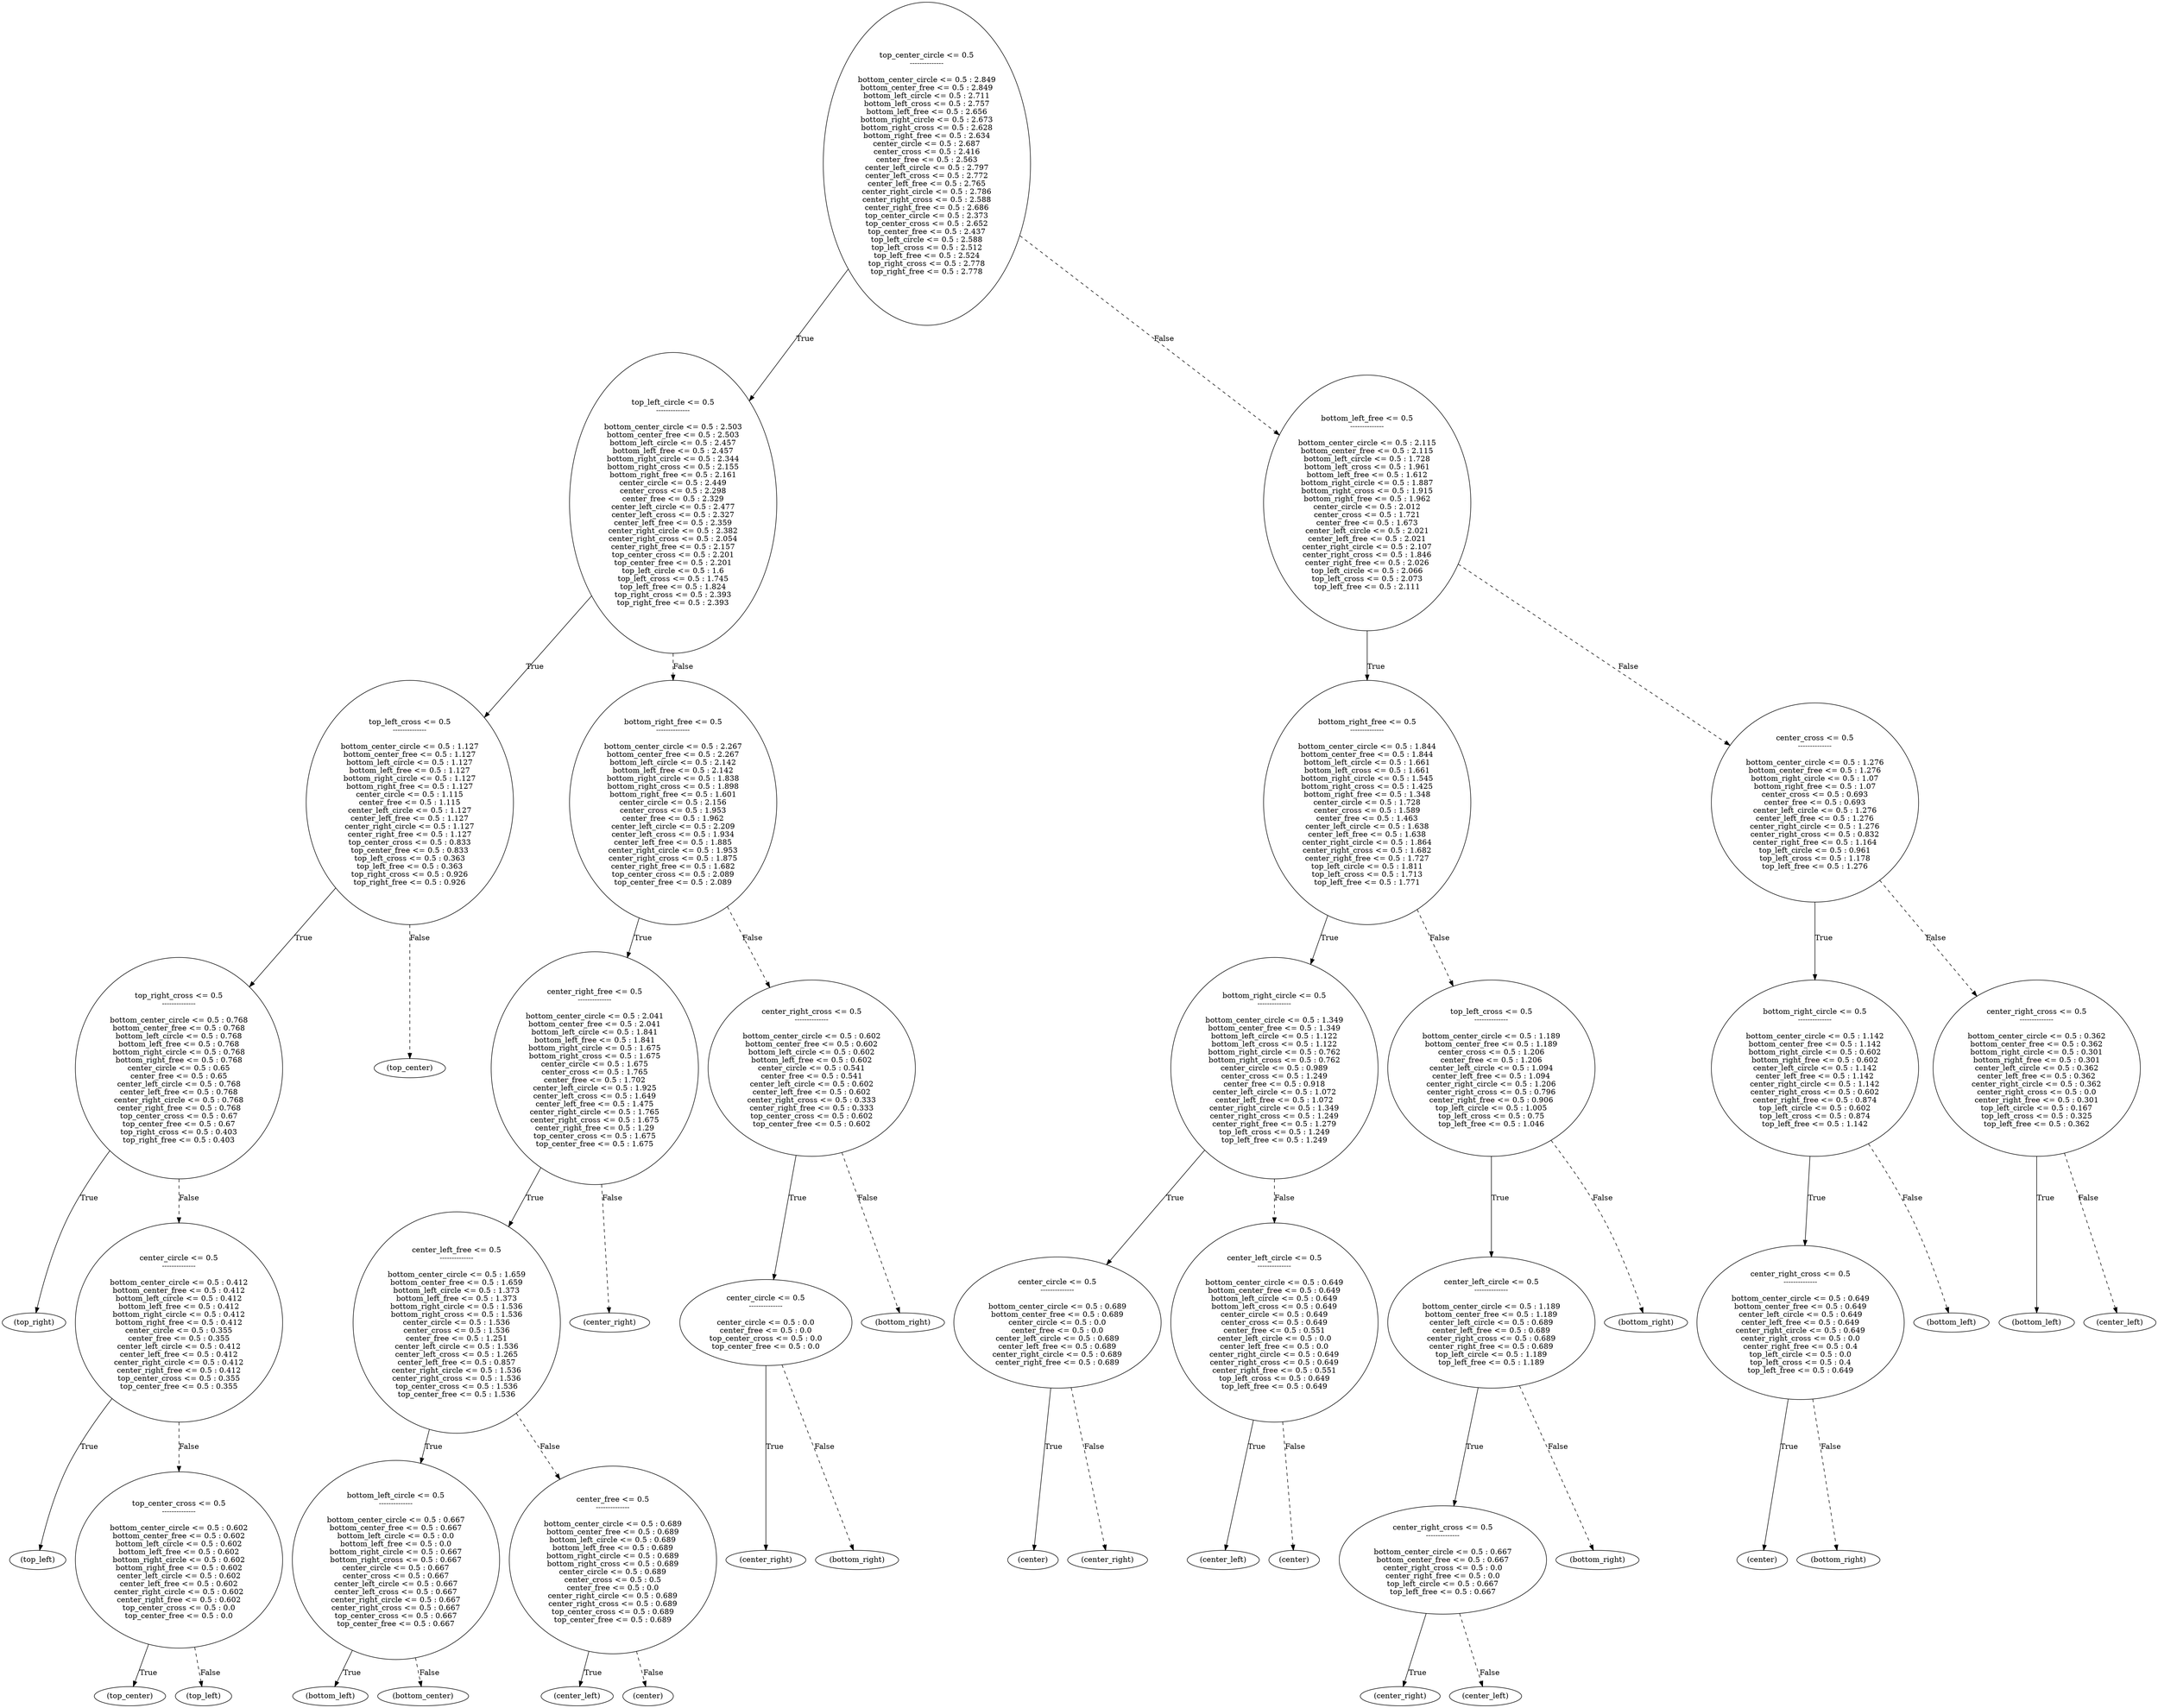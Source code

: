 digraph {
0 [label="top_center_circle <= 0.5
--------------

bottom_center_circle <= 0.5 : 2.849
bottom_center_free <= 0.5 : 2.849
bottom_left_circle <= 0.5 : 2.711
bottom_left_cross <= 0.5 : 2.757
bottom_left_free <= 0.5 : 2.656
bottom_right_circle <= 0.5 : 2.673
bottom_right_cross <= 0.5 : 2.628
bottom_right_free <= 0.5 : 2.634
center_circle <= 0.5 : 2.687
center_cross <= 0.5 : 2.416
center_free <= 0.5 : 2.563
center_left_circle <= 0.5 : 2.797
center_left_cross <= 0.5 : 2.772
center_left_free <= 0.5 : 2.765
center_right_circle <= 0.5 : 2.786
center_right_cross <= 0.5 : 2.588
center_right_free <= 0.5 : 2.686
top_center_circle <= 0.5 : 2.373
top_center_cross <= 0.5 : 2.652
top_center_free <= 0.5 : 2.437
top_left_circle <= 0.5 : 2.588
top_left_cross <= 0.5 : 2.512
top_left_free <= 0.5 : 2.524
top_right_cross <= 0.5 : 2.778
top_right_free <= 0.5 : 2.778"];
1 [label="top_left_circle <= 0.5
--------------

bottom_center_circle <= 0.5 : 2.503
bottom_center_free <= 0.5 : 2.503
bottom_left_circle <= 0.5 : 2.457
bottom_left_free <= 0.5 : 2.457
bottom_right_circle <= 0.5 : 2.344
bottom_right_cross <= 0.5 : 2.155
bottom_right_free <= 0.5 : 2.161
center_circle <= 0.5 : 2.449
center_cross <= 0.5 : 2.298
center_free <= 0.5 : 2.329
center_left_circle <= 0.5 : 2.477
center_left_cross <= 0.5 : 2.327
center_left_free <= 0.5 : 2.359
center_right_circle <= 0.5 : 2.382
center_right_cross <= 0.5 : 2.054
center_right_free <= 0.5 : 2.157
top_center_cross <= 0.5 : 2.201
top_center_free <= 0.5 : 2.201
top_left_circle <= 0.5 : 1.6
top_left_cross <= 0.5 : 1.745
top_left_free <= 0.5 : 1.824
top_right_cross <= 0.5 : 2.393
top_right_free <= 0.5 : 2.393"];
2 [label="top_left_cross <= 0.5
--------------

bottom_center_circle <= 0.5 : 1.127
bottom_center_free <= 0.5 : 1.127
bottom_left_circle <= 0.5 : 1.127
bottom_left_free <= 0.5 : 1.127
bottom_right_circle <= 0.5 : 1.127
bottom_right_free <= 0.5 : 1.127
center_circle <= 0.5 : 1.115
center_free <= 0.5 : 1.115
center_left_circle <= 0.5 : 1.127
center_left_free <= 0.5 : 1.127
center_right_circle <= 0.5 : 1.127
center_right_free <= 0.5 : 1.127
top_center_cross <= 0.5 : 0.833
top_center_free <= 0.5 : 0.833
top_left_cross <= 0.5 : 0.363
top_left_free <= 0.5 : 0.363
top_right_cross <= 0.5 : 0.926
top_right_free <= 0.5 : 0.926"];
3 [label="top_right_cross <= 0.5
--------------

bottom_center_circle <= 0.5 : 0.768
bottom_center_free <= 0.5 : 0.768
bottom_left_circle <= 0.5 : 0.768
bottom_left_free <= 0.5 : 0.768
bottom_right_circle <= 0.5 : 0.768
bottom_right_free <= 0.5 : 0.768
center_circle <= 0.5 : 0.65
center_free <= 0.5 : 0.65
center_left_circle <= 0.5 : 0.768
center_left_free <= 0.5 : 0.768
center_right_circle <= 0.5 : 0.768
center_right_free <= 0.5 : 0.768
top_center_cross <= 0.5 : 0.67
top_center_free <= 0.5 : 0.67
top_right_cross <= 0.5 : 0.403
top_right_free <= 0.5 : 0.403"];
4 [label="(top_right)"];
3 -> 4 [label="True"];
5 [label="center_circle <= 0.5
--------------

bottom_center_circle <= 0.5 : 0.412
bottom_center_free <= 0.5 : 0.412
bottom_left_circle <= 0.5 : 0.412
bottom_left_free <= 0.5 : 0.412
bottom_right_circle <= 0.5 : 0.412
bottom_right_free <= 0.5 : 0.412
center_circle <= 0.5 : 0.355
center_free <= 0.5 : 0.355
center_left_circle <= 0.5 : 0.412
center_left_free <= 0.5 : 0.412
center_right_circle <= 0.5 : 0.412
center_right_free <= 0.5 : 0.412
top_center_cross <= 0.5 : 0.355
top_center_free <= 0.5 : 0.355"];
6 [label="(top_left)"];
5 -> 6 [label="True"];
7 [label="top_center_cross <= 0.5
--------------

bottom_center_circle <= 0.5 : 0.602
bottom_center_free <= 0.5 : 0.602
bottom_left_circle <= 0.5 : 0.602
bottom_left_free <= 0.5 : 0.602
bottom_right_circle <= 0.5 : 0.602
bottom_right_free <= 0.5 : 0.602
center_left_circle <= 0.5 : 0.602
center_left_free <= 0.5 : 0.602
center_right_circle <= 0.5 : 0.602
center_right_free <= 0.5 : 0.602
top_center_cross <= 0.5 : 0.0
top_center_free <= 0.5 : 0.0"];
8 [label="(top_center)"];
7 -> 8 [label="True"];
9 [label="(top_left)"];
7 -> 9 [style="dashed", label="False"];
5 -> 7 [style="dashed", label="False"];
3 -> 5 [style="dashed", label="False"];
2 -> 3 [label="True"];
10 [label="(top_center)"];
2 -> 10 [style="dashed", label="False"];
1 -> 2 [label="True"];
11 [label="bottom_right_free <= 0.5
--------------

bottom_center_circle <= 0.5 : 2.267
bottom_center_free <= 0.5 : 2.267
bottom_left_circle <= 0.5 : 2.142
bottom_left_free <= 0.5 : 2.142
bottom_right_circle <= 0.5 : 1.838
bottom_right_cross <= 0.5 : 1.898
bottom_right_free <= 0.5 : 1.601
center_circle <= 0.5 : 2.156
center_cross <= 0.5 : 1.953
center_free <= 0.5 : 1.962
center_left_circle <= 0.5 : 2.209
center_left_cross <= 0.5 : 1.934
center_left_free <= 0.5 : 1.885
center_right_circle <= 0.5 : 1.953
center_right_cross <= 0.5 : 1.875
center_right_free <= 0.5 : 1.682
top_center_cross <= 0.5 : 2.089
top_center_free <= 0.5 : 2.089"];
12 [label="center_right_free <= 0.5
--------------

bottom_center_circle <= 0.5 : 2.041
bottom_center_free <= 0.5 : 2.041
bottom_left_circle <= 0.5 : 1.841
bottom_left_free <= 0.5 : 1.841
bottom_right_circle <= 0.5 : 1.675
bottom_right_cross <= 0.5 : 1.675
center_circle <= 0.5 : 1.675
center_cross <= 0.5 : 1.765
center_free <= 0.5 : 1.702
center_left_circle <= 0.5 : 1.925
center_left_cross <= 0.5 : 1.649
center_left_free <= 0.5 : 1.475
center_right_circle <= 0.5 : 1.765
center_right_cross <= 0.5 : 1.675
center_right_free <= 0.5 : 1.29
top_center_cross <= 0.5 : 1.675
top_center_free <= 0.5 : 1.675"];
13 [label="center_left_free <= 0.5
--------------

bottom_center_circle <= 0.5 : 1.659
bottom_center_free <= 0.5 : 1.659
bottom_left_circle <= 0.5 : 1.373
bottom_left_free <= 0.5 : 1.373
bottom_right_circle <= 0.5 : 1.536
bottom_right_cross <= 0.5 : 1.536
center_circle <= 0.5 : 1.536
center_cross <= 0.5 : 1.536
center_free <= 0.5 : 1.251
center_left_circle <= 0.5 : 1.536
center_left_cross <= 0.5 : 1.265
center_left_free <= 0.5 : 0.857
center_right_circle <= 0.5 : 1.536
center_right_cross <= 0.5 : 1.536
top_center_cross <= 0.5 : 1.536
top_center_free <= 0.5 : 1.536"];
14 [label="bottom_left_circle <= 0.5
--------------

bottom_center_circle <= 0.5 : 0.667
bottom_center_free <= 0.5 : 0.667
bottom_left_circle <= 0.5 : 0.0
bottom_left_free <= 0.5 : 0.0
bottom_right_circle <= 0.5 : 0.667
bottom_right_cross <= 0.5 : 0.667
center_circle <= 0.5 : 0.667
center_cross <= 0.5 : 0.667
center_left_circle <= 0.5 : 0.667
center_left_cross <= 0.5 : 0.667
center_right_circle <= 0.5 : 0.667
center_right_cross <= 0.5 : 0.667
top_center_cross <= 0.5 : 0.667
top_center_free <= 0.5 : 0.667"];
15 [label="(bottom_left)"];
14 -> 15 [label="True"];
16 [label="(bottom_center)"];
14 -> 16 [style="dashed", label="False"];
13 -> 14 [label="True"];
17 [label="center_free <= 0.5
--------------

bottom_center_circle <= 0.5 : 0.689
bottom_center_free <= 0.5 : 0.689
bottom_left_circle <= 0.5 : 0.689
bottom_left_free <= 0.5 : 0.689
bottom_right_circle <= 0.5 : 0.689
bottom_right_cross <= 0.5 : 0.689
center_circle <= 0.5 : 0.689
center_cross <= 0.5 : 0.5
center_free <= 0.5 : 0.0
center_right_circle <= 0.5 : 0.689
center_right_cross <= 0.5 : 0.689
top_center_cross <= 0.5 : 0.689
top_center_free <= 0.5 : 0.689"];
18 [label="(center_left)"];
17 -> 18 [label="True"];
19 [label="(center)"];
17 -> 19 [style="dashed", label="False"];
13 -> 17 [style="dashed", label="False"];
12 -> 13 [label="True"];
20 [label="(center_right)"];
12 -> 20 [style="dashed", label="False"];
11 -> 12 [label="True"];
21 [label="center_right_cross <= 0.5
--------------

bottom_center_circle <= 0.5 : 0.602
bottom_center_free <= 0.5 : 0.602
bottom_left_circle <= 0.5 : 0.602
bottom_left_free <= 0.5 : 0.602
center_circle <= 0.5 : 0.541
center_free <= 0.5 : 0.541
center_left_circle <= 0.5 : 0.602
center_left_free <= 0.5 : 0.602
center_right_cross <= 0.5 : 0.333
center_right_free <= 0.5 : 0.333
top_center_cross <= 0.5 : 0.602
top_center_free <= 0.5 : 0.602"];
22 [label="center_circle <= 0.5
--------------

center_circle <= 0.5 : 0.0
center_free <= 0.5 : 0.0
top_center_cross <= 0.5 : 0.0
top_center_free <= 0.5 : 0.0"];
23 [label="(center_right)"];
22 -> 23 [label="True"];
24 [label="(bottom_right)"];
22 -> 24 [style="dashed", label="False"];
21 -> 22 [label="True"];
25 [label="(bottom_right)"];
21 -> 25 [style="dashed", label="False"];
11 -> 21 [style="dashed", label="False"];
1 -> 11 [style="dashed", label="False"];
0 -> 1 [label="True"];
26 [label="bottom_left_free <= 0.5
--------------

bottom_center_circle <= 0.5 : 2.115
bottom_center_free <= 0.5 : 2.115
bottom_left_circle <= 0.5 : 1.728
bottom_left_cross <= 0.5 : 1.961
bottom_left_free <= 0.5 : 1.612
bottom_right_circle <= 0.5 : 1.887
bottom_right_cross <= 0.5 : 1.915
bottom_right_free <= 0.5 : 1.962
center_circle <= 0.5 : 2.012
center_cross <= 0.5 : 1.721
center_free <= 0.5 : 1.673
center_left_circle <= 0.5 : 2.021
center_left_free <= 0.5 : 2.021
center_right_circle <= 0.5 : 2.107
center_right_cross <= 0.5 : 1.846
center_right_free <= 0.5 : 2.026
top_left_circle <= 0.5 : 2.066
top_left_cross <= 0.5 : 2.073
top_left_free <= 0.5 : 2.111"];
27 [label="bottom_right_free <= 0.5
--------------

bottom_center_circle <= 0.5 : 1.844
bottom_center_free <= 0.5 : 1.844
bottom_left_circle <= 0.5 : 1.661
bottom_left_cross <= 0.5 : 1.661
bottom_right_circle <= 0.5 : 1.545
bottom_right_cross <= 0.5 : 1.425
bottom_right_free <= 0.5 : 1.348
center_circle <= 0.5 : 1.728
center_cross <= 0.5 : 1.589
center_free <= 0.5 : 1.463
center_left_circle <= 0.5 : 1.638
center_left_free <= 0.5 : 1.638
center_right_circle <= 0.5 : 1.864
center_right_cross <= 0.5 : 1.682
center_right_free <= 0.5 : 1.727
top_left_circle <= 0.5 : 1.811
top_left_cross <= 0.5 : 1.713
top_left_free <= 0.5 : 1.771"];
28 [label="bottom_right_circle <= 0.5
--------------

bottom_center_circle <= 0.5 : 1.349
bottom_center_free <= 0.5 : 1.349
bottom_left_circle <= 0.5 : 1.122
bottom_left_cross <= 0.5 : 1.122
bottom_right_circle <= 0.5 : 0.762
bottom_right_cross <= 0.5 : 0.762
center_circle <= 0.5 : 0.989
center_cross <= 0.5 : 1.249
center_free <= 0.5 : 0.918
center_left_circle <= 0.5 : 1.072
center_left_free <= 0.5 : 1.072
center_right_circle <= 0.5 : 1.349
center_right_cross <= 0.5 : 1.249
center_right_free <= 0.5 : 1.279
top_left_cross <= 0.5 : 1.249
top_left_free <= 0.5 : 1.249"];
29 [label="center_circle <= 0.5
--------------

bottom_center_circle <= 0.5 : 0.689
bottom_center_free <= 0.5 : 0.689
center_circle <= 0.5 : 0.0
center_free <= 0.5 : 0.0
center_left_circle <= 0.5 : 0.689
center_left_free <= 0.5 : 0.689
center_right_circle <= 0.5 : 0.689
center_right_free <= 0.5 : 0.689"];
30 [label="(center)"];
29 -> 30 [label="True"];
31 [label="(center_right)"];
29 -> 31 [style="dashed", label="False"];
28 -> 29 [label="True"];
32 [label="center_left_circle <= 0.5
--------------

bottom_center_circle <= 0.5 : 0.649
bottom_center_free <= 0.5 : 0.649
bottom_left_circle <= 0.5 : 0.649
bottom_left_cross <= 0.5 : 0.649
center_circle <= 0.5 : 0.649
center_cross <= 0.5 : 0.649
center_free <= 0.5 : 0.551
center_left_circle <= 0.5 : 0.0
center_left_free <= 0.5 : 0.0
center_right_circle <= 0.5 : 0.649
center_right_cross <= 0.5 : 0.649
center_right_free <= 0.5 : 0.551
top_left_cross <= 0.5 : 0.649
top_left_free <= 0.5 : 0.649"];
33 [label="(center_left)"];
32 -> 33 [label="True"];
34 [label="(center)"];
32 -> 34 [style="dashed", label="False"];
28 -> 32 [style="dashed", label="False"];
27 -> 28 [label="True"];
35 [label="top_left_cross <= 0.5
--------------

bottom_center_circle <= 0.5 : 1.189
bottom_center_free <= 0.5 : 1.189
center_cross <= 0.5 : 1.206
center_free <= 0.5 : 1.206
center_left_circle <= 0.5 : 1.094
center_left_free <= 0.5 : 1.094
center_right_circle <= 0.5 : 1.206
center_right_cross <= 0.5 : 0.796
center_right_free <= 0.5 : 0.906
top_left_circle <= 0.5 : 1.005
top_left_cross <= 0.5 : 0.75
top_left_free <= 0.5 : 1.046"];
36 [label="center_left_circle <= 0.5
--------------

bottom_center_circle <= 0.5 : 1.189
bottom_center_free <= 0.5 : 1.189
center_left_circle <= 0.5 : 0.689
center_left_free <= 0.5 : 0.689
center_right_cross <= 0.5 : 0.689
center_right_free <= 0.5 : 0.689
top_left_circle <= 0.5 : 1.189
top_left_free <= 0.5 : 1.189"];
37 [label="center_right_cross <= 0.5
--------------

bottom_center_circle <= 0.5 : 0.667
bottom_center_free <= 0.5 : 0.667
center_right_cross <= 0.5 : 0.0
center_right_free <= 0.5 : 0.0
top_left_circle <= 0.5 : 0.667
top_left_free <= 0.5 : 0.667"];
38 [label="(center_right)"];
37 -> 38 [label="True"];
39 [label="(center_left)"];
37 -> 39 [style="dashed", label="False"];
36 -> 37 [label="True"];
40 [label="(bottom_right)"];
36 -> 40 [style="dashed", label="False"];
35 -> 36 [label="True"];
41 [label="(bottom_right)"];
35 -> 41 [style="dashed", label="False"];
27 -> 35 [style="dashed", label="False"];
26 -> 27 [label="True"];
42 [label="center_cross <= 0.5
--------------

bottom_center_circle <= 0.5 : 1.276
bottom_center_free <= 0.5 : 1.276
bottom_right_circle <= 0.5 : 1.07
bottom_right_free <= 0.5 : 1.07
center_cross <= 0.5 : 0.693
center_free <= 0.5 : 0.693
center_left_circle <= 0.5 : 1.276
center_left_free <= 0.5 : 1.276
center_right_circle <= 0.5 : 1.276
center_right_cross <= 0.5 : 0.832
center_right_free <= 0.5 : 1.164
top_left_circle <= 0.5 : 0.961
top_left_cross <= 0.5 : 1.178
top_left_free <= 0.5 : 1.276"];
43 [label="bottom_right_circle <= 0.5
--------------

bottom_center_circle <= 0.5 : 1.142
bottom_center_free <= 0.5 : 1.142
bottom_right_circle <= 0.5 : 0.602
bottom_right_free <= 0.5 : 0.602
center_left_circle <= 0.5 : 1.142
center_left_free <= 0.5 : 1.142
center_right_circle <= 0.5 : 1.142
center_right_cross <= 0.5 : 0.602
center_right_free <= 0.5 : 0.874
top_left_circle <= 0.5 : 0.602
top_left_cross <= 0.5 : 0.874
top_left_free <= 0.5 : 1.142"];
44 [label="center_right_cross <= 0.5
--------------

bottom_center_circle <= 0.5 : 0.649
bottom_center_free <= 0.5 : 0.649
center_left_circle <= 0.5 : 0.649
center_left_free <= 0.5 : 0.649
center_right_circle <= 0.5 : 0.649
center_right_cross <= 0.5 : 0.0
center_right_free <= 0.5 : 0.4
top_left_circle <= 0.5 : 0.0
top_left_cross <= 0.5 : 0.4
top_left_free <= 0.5 : 0.649"];
45 [label="(center)"];
44 -> 45 [label="True"];
46 [label="(bottom_right)"];
44 -> 46 [style="dashed", label="False"];
43 -> 44 [label="True"];
47 [label="(bottom_left)"];
43 -> 47 [style="dashed", label="False"];
42 -> 43 [label="True"];
48 [label="center_right_cross <= 0.5
--------------

bottom_center_circle <= 0.5 : 0.362
bottom_center_free <= 0.5 : 0.362
bottom_right_circle <= 0.5 : 0.301
bottom_right_free <= 0.5 : 0.301
center_left_circle <= 0.5 : 0.362
center_left_free <= 0.5 : 0.362
center_right_circle <= 0.5 : 0.362
center_right_cross <= 0.5 : 0.0
center_right_free <= 0.5 : 0.301
top_left_circle <= 0.5 : 0.167
top_left_cross <= 0.5 : 0.325
top_left_free <= 0.5 : 0.362"];
49 [label="(bottom_left)"];
48 -> 49 [label="True"];
50 [label="(center_left)"];
48 -> 50 [style="dashed", label="False"];
42 -> 48 [style="dashed", label="False"];
26 -> 42 [style="dashed", label="False"];
0 -> 26 [style="dashed", label="False"];

}